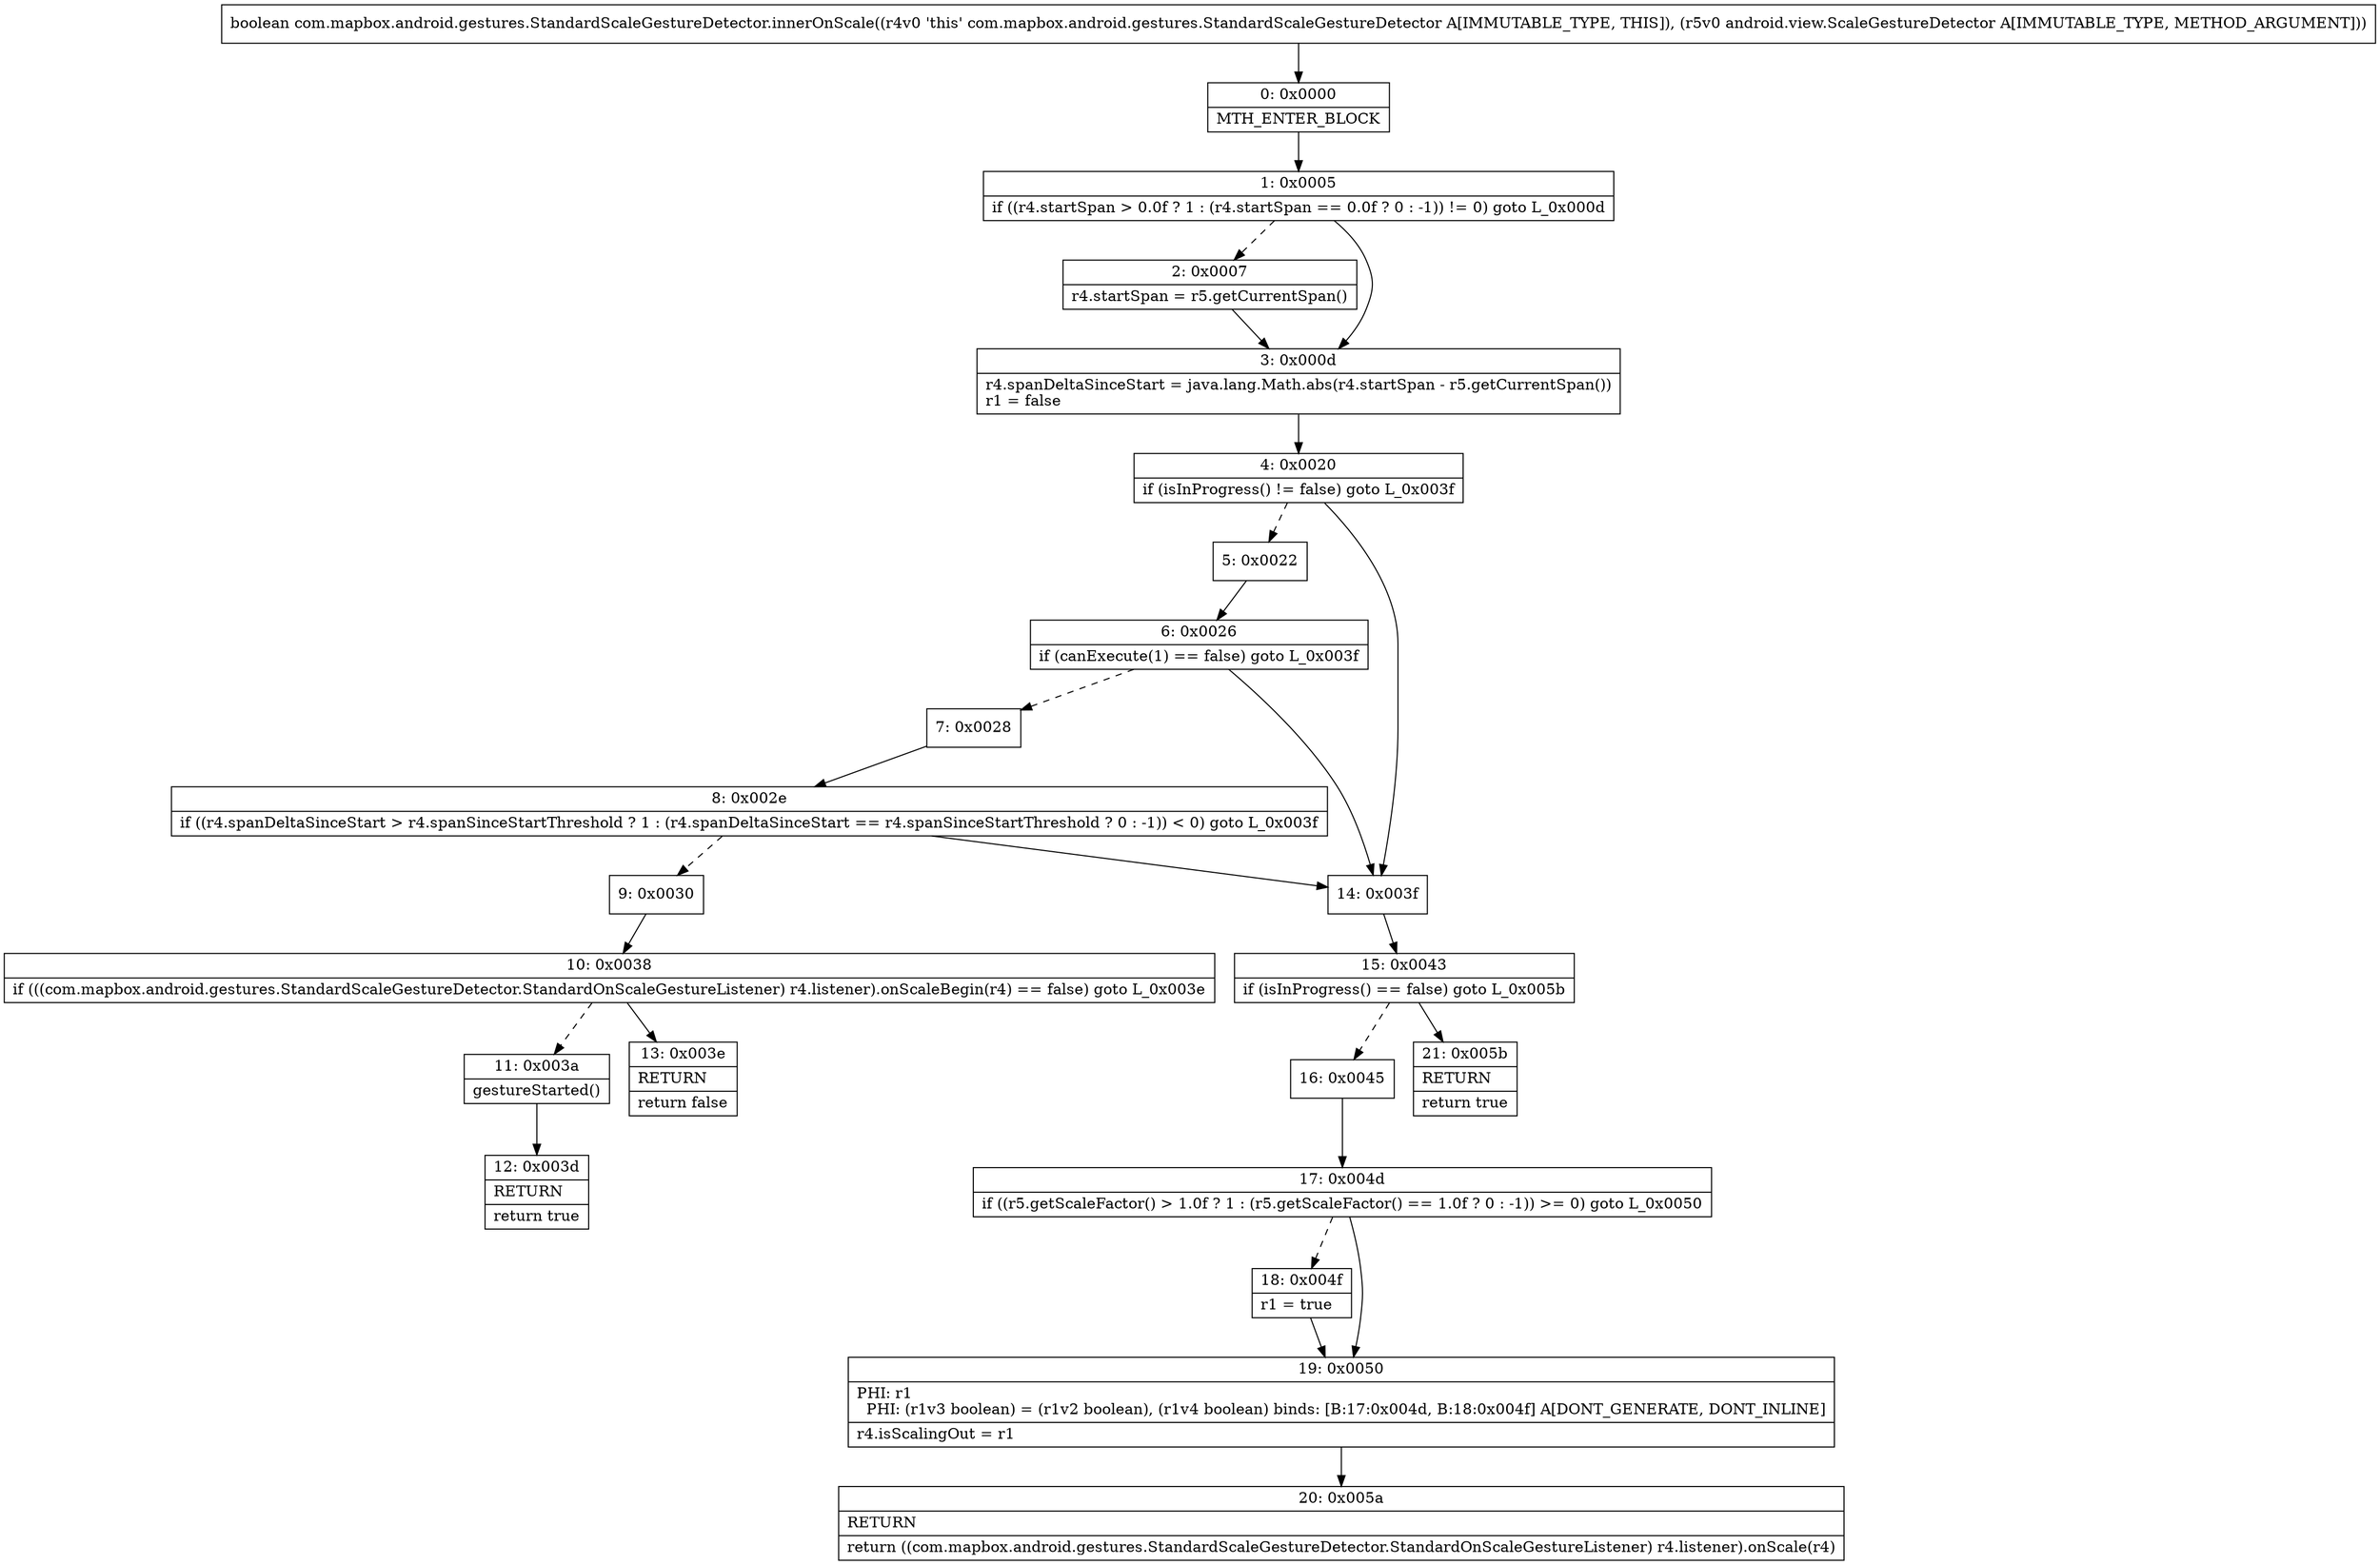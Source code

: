 digraph "CFG forcom.mapbox.android.gestures.StandardScaleGestureDetector.innerOnScale(Landroid\/view\/ScaleGestureDetector;)Z" {
Node_0 [shape=record,label="{0\:\ 0x0000|MTH_ENTER_BLOCK\l}"];
Node_1 [shape=record,label="{1\:\ 0x0005|if ((r4.startSpan \> 0.0f ? 1 : (r4.startSpan == 0.0f ? 0 : \-1)) != 0) goto L_0x000d\l}"];
Node_2 [shape=record,label="{2\:\ 0x0007|r4.startSpan = r5.getCurrentSpan()\l}"];
Node_3 [shape=record,label="{3\:\ 0x000d|r4.spanDeltaSinceStart = java.lang.Math.abs(r4.startSpan \- r5.getCurrentSpan())\lr1 = false\l}"];
Node_4 [shape=record,label="{4\:\ 0x0020|if (isInProgress() != false) goto L_0x003f\l}"];
Node_5 [shape=record,label="{5\:\ 0x0022}"];
Node_6 [shape=record,label="{6\:\ 0x0026|if (canExecute(1) == false) goto L_0x003f\l}"];
Node_7 [shape=record,label="{7\:\ 0x0028}"];
Node_8 [shape=record,label="{8\:\ 0x002e|if ((r4.spanDeltaSinceStart \> r4.spanSinceStartThreshold ? 1 : (r4.spanDeltaSinceStart == r4.spanSinceStartThreshold ? 0 : \-1)) \< 0) goto L_0x003f\l}"];
Node_9 [shape=record,label="{9\:\ 0x0030}"];
Node_10 [shape=record,label="{10\:\ 0x0038|if (((com.mapbox.android.gestures.StandardScaleGestureDetector.StandardOnScaleGestureListener) r4.listener).onScaleBegin(r4) == false) goto L_0x003e\l}"];
Node_11 [shape=record,label="{11\:\ 0x003a|gestureStarted()\l}"];
Node_12 [shape=record,label="{12\:\ 0x003d|RETURN\l|return true\l}"];
Node_13 [shape=record,label="{13\:\ 0x003e|RETURN\l|return false\l}"];
Node_14 [shape=record,label="{14\:\ 0x003f}"];
Node_15 [shape=record,label="{15\:\ 0x0043|if (isInProgress() == false) goto L_0x005b\l}"];
Node_16 [shape=record,label="{16\:\ 0x0045}"];
Node_17 [shape=record,label="{17\:\ 0x004d|if ((r5.getScaleFactor() \> 1.0f ? 1 : (r5.getScaleFactor() == 1.0f ? 0 : \-1)) \>= 0) goto L_0x0050\l}"];
Node_18 [shape=record,label="{18\:\ 0x004f|r1 = true\l}"];
Node_19 [shape=record,label="{19\:\ 0x0050|PHI: r1 \l  PHI: (r1v3 boolean) = (r1v2 boolean), (r1v4 boolean) binds: [B:17:0x004d, B:18:0x004f] A[DONT_GENERATE, DONT_INLINE]\l|r4.isScalingOut = r1\l}"];
Node_20 [shape=record,label="{20\:\ 0x005a|RETURN\l|return ((com.mapbox.android.gestures.StandardScaleGestureDetector.StandardOnScaleGestureListener) r4.listener).onScale(r4)\l}"];
Node_21 [shape=record,label="{21\:\ 0x005b|RETURN\l|return true\l}"];
MethodNode[shape=record,label="{boolean com.mapbox.android.gestures.StandardScaleGestureDetector.innerOnScale((r4v0 'this' com.mapbox.android.gestures.StandardScaleGestureDetector A[IMMUTABLE_TYPE, THIS]), (r5v0 android.view.ScaleGestureDetector A[IMMUTABLE_TYPE, METHOD_ARGUMENT])) }"];
MethodNode -> Node_0;
Node_0 -> Node_1;
Node_1 -> Node_2[style=dashed];
Node_1 -> Node_3;
Node_2 -> Node_3;
Node_3 -> Node_4;
Node_4 -> Node_5[style=dashed];
Node_4 -> Node_14;
Node_5 -> Node_6;
Node_6 -> Node_7[style=dashed];
Node_6 -> Node_14;
Node_7 -> Node_8;
Node_8 -> Node_9[style=dashed];
Node_8 -> Node_14;
Node_9 -> Node_10;
Node_10 -> Node_11[style=dashed];
Node_10 -> Node_13;
Node_11 -> Node_12;
Node_14 -> Node_15;
Node_15 -> Node_16[style=dashed];
Node_15 -> Node_21;
Node_16 -> Node_17;
Node_17 -> Node_18[style=dashed];
Node_17 -> Node_19;
Node_18 -> Node_19;
Node_19 -> Node_20;
}

